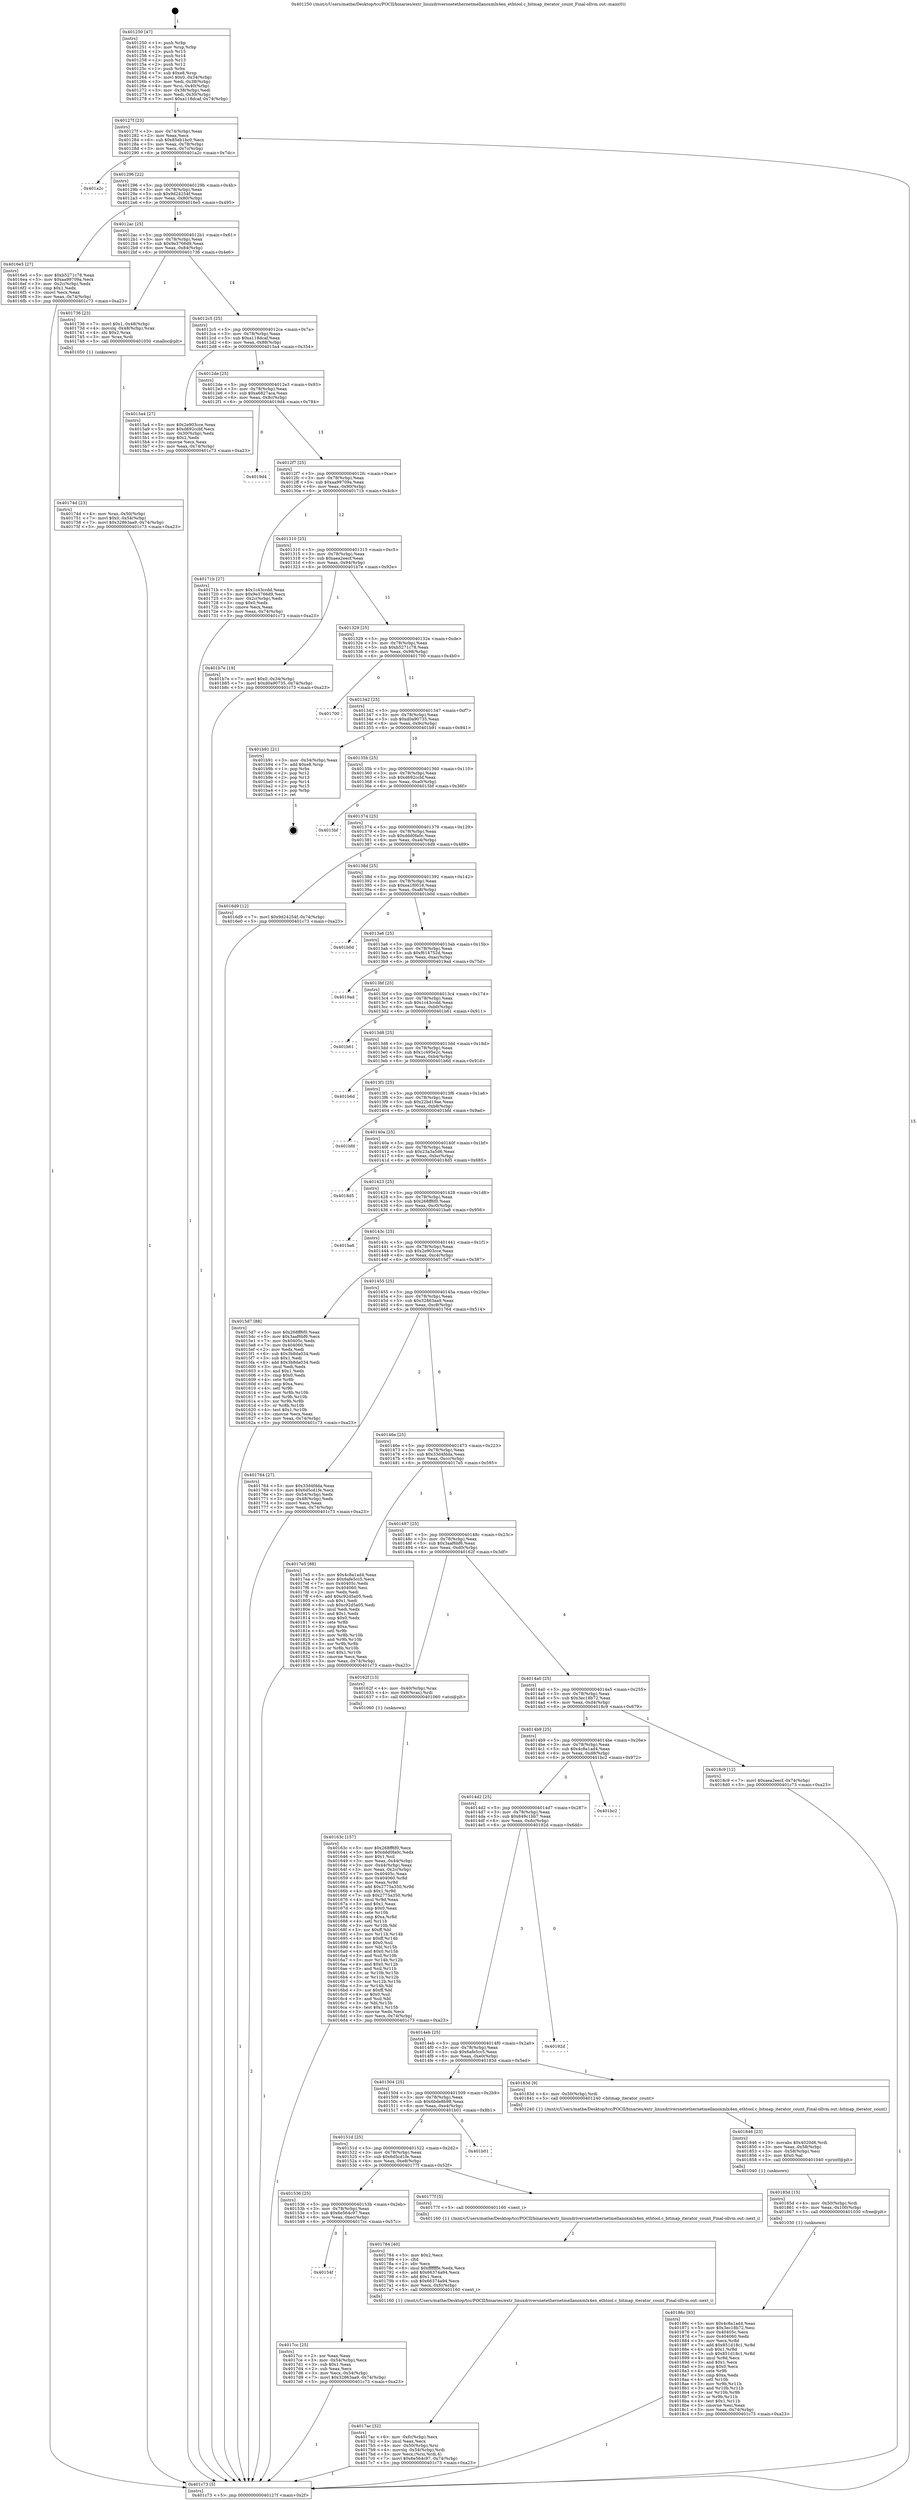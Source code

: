 digraph "0x401250" {
  label = "0x401250 (/mnt/c/Users/mathe/Desktop/tcc/POCII/binaries/extr_linuxdriversnetethernetmellanoxmlx4en_ethtool.c_bitmap_iterator_count_Final-ollvm.out::main(0))"
  labelloc = "t"
  node[shape=record]

  Entry [label="",width=0.3,height=0.3,shape=circle,fillcolor=black,style=filled]
  "0x40127f" [label="{
     0x40127f [23]\l
     | [instrs]\l
     &nbsp;&nbsp;0x40127f \<+3\>: mov -0x74(%rbp),%eax\l
     &nbsp;&nbsp;0x401282 \<+2\>: mov %eax,%ecx\l
     &nbsp;&nbsp;0x401284 \<+6\>: sub $0x85eb1bc0,%ecx\l
     &nbsp;&nbsp;0x40128a \<+3\>: mov %eax,-0x78(%rbp)\l
     &nbsp;&nbsp;0x40128d \<+3\>: mov %ecx,-0x7c(%rbp)\l
     &nbsp;&nbsp;0x401290 \<+6\>: je 0000000000401a2c \<main+0x7dc\>\l
  }"]
  "0x401a2c" [label="{
     0x401a2c\l
  }", style=dashed]
  "0x401296" [label="{
     0x401296 [22]\l
     | [instrs]\l
     &nbsp;&nbsp;0x401296 \<+5\>: jmp 000000000040129b \<main+0x4b\>\l
     &nbsp;&nbsp;0x40129b \<+3\>: mov -0x78(%rbp),%eax\l
     &nbsp;&nbsp;0x40129e \<+5\>: sub $0x9d24254f,%eax\l
     &nbsp;&nbsp;0x4012a3 \<+3\>: mov %eax,-0x80(%rbp)\l
     &nbsp;&nbsp;0x4012a6 \<+6\>: je 00000000004016e5 \<main+0x495\>\l
  }"]
  Exit [label="",width=0.3,height=0.3,shape=circle,fillcolor=black,style=filled,peripheries=2]
  "0x4016e5" [label="{
     0x4016e5 [27]\l
     | [instrs]\l
     &nbsp;&nbsp;0x4016e5 \<+5\>: mov $0xb5271c78,%eax\l
     &nbsp;&nbsp;0x4016ea \<+5\>: mov $0xaa99709a,%ecx\l
     &nbsp;&nbsp;0x4016ef \<+3\>: mov -0x2c(%rbp),%edx\l
     &nbsp;&nbsp;0x4016f2 \<+3\>: cmp $0x1,%edx\l
     &nbsp;&nbsp;0x4016f5 \<+3\>: cmovl %ecx,%eax\l
     &nbsp;&nbsp;0x4016f8 \<+3\>: mov %eax,-0x74(%rbp)\l
     &nbsp;&nbsp;0x4016fb \<+5\>: jmp 0000000000401c73 \<main+0xa23\>\l
  }"]
  "0x4012ac" [label="{
     0x4012ac [25]\l
     | [instrs]\l
     &nbsp;&nbsp;0x4012ac \<+5\>: jmp 00000000004012b1 \<main+0x61\>\l
     &nbsp;&nbsp;0x4012b1 \<+3\>: mov -0x78(%rbp),%eax\l
     &nbsp;&nbsp;0x4012b4 \<+5\>: sub $0x9e3766d9,%eax\l
     &nbsp;&nbsp;0x4012b9 \<+6\>: mov %eax,-0x84(%rbp)\l
     &nbsp;&nbsp;0x4012bf \<+6\>: je 0000000000401736 \<main+0x4e6\>\l
  }"]
  "0x40186c" [label="{
     0x40186c [93]\l
     | [instrs]\l
     &nbsp;&nbsp;0x40186c \<+5\>: mov $0x4c8a1ad4,%eax\l
     &nbsp;&nbsp;0x401871 \<+5\>: mov $0x3ec18b72,%esi\l
     &nbsp;&nbsp;0x401876 \<+7\>: mov 0x40405c,%ecx\l
     &nbsp;&nbsp;0x40187d \<+7\>: mov 0x404060,%edx\l
     &nbsp;&nbsp;0x401884 \<+3\>: mov %ecx,%r8d\l
     &nbsp;&nbsp;0x401887 \<+7\>: add $0x851d18c1,%r8d\l
     &nbsp;&nbsp;0x40188e \<+4\>: sub $0x1,%r8d\l
     &nbsp;&nbsp;0x401892 \<+7\>: sub $0x851d18c1,%r8d\l
     &nbsp;&nbsp;0x401899 \<+4\>: imul %r8d,%ecx\l
     &nbsp;&nbsp;0x40189d \<+3\>: and $0x1,%ecx\l
     &nbsp;&nbsp;0x4018a0 \<+3\>: cmp $0x0,%ecx\l
     &nbsp;&nbsp;0x4018a3 \<+4\>: sete %r9b\l
     &nbsp;&nbsp;0x4018a7 \<+3\>: cmp $0xa,%edx\l
     &nbsp;&nbsp;0x4018aa \<+4\>: setl %r10b\l
     &nbsp;&nbsp;0x4018ae \<+3\>: mov %r9b,%r11b\l
     &nbsp;&nbsp;0x4018b1 \<+3\>: and %r10b,%r11b\l
     &nbsp;&nbsp;0x4018b4 \<+3\>: xor %r10b,%r9b\l
     &nbsp;&nbsp;0x4018b7 \<+3\>: or %r9b,%r11b\l
     &nbsp;&nbsp;0x4018ba \<+4\>: test $0x1,%r11b\l
     &nbsp;&nbsp;0x4018be \<+3\>: cmovne %esi,%eax\l
     &nbsp;&nbsp;0x4018c1 \<+3\>: mov %eax,-0x74(%rbp)\l
     &nbsp;&nbsp;0x4018c4 \<+5\>: jmp 0000000000401c73 \<main+0xa23\>\l
  }"]
  "0x401736" [label="{
     0x401736 [23]\l
     | [instrs]\l
     &nbsp;&nbsp;0x401736 \<+7\>: movl $0x1,-0x48(%rbp)\l
     &nbsp;&nbsp;0x40173d \<+4\>: movslq -0x48(%rbp),%rax\l
     &nbsp;&nbsp;0x401741 \<+4\>: shl $0x2,%rax\l
     &nbsp;&nbsp;0x401745 \<+3\>: mov %rax,%rdi\l
     &nbsp;&nbsp;0x401748 \<+5\>: call 0000000000401050 \<malloc@plt\>\l
     | [calls]\l
     &nbsp;&nbsp;0x401050 \{1\} (unknown)\l
  }"]
  "0x4012c5" [label="{
     0x4012c5 [25]\l
     | [instrs]\l
     &nbsp;&nbsp;0x4012c5 \<+5\>: jmp 00000000004012ca \<main+0x7a\>\l
     &nbsp;&nbsp;0x4012ca \<+3\>: mov -0x78(%rbp),%eax\l
     &nbsp;&nbsp;0x4012cd \<+5\>: sub $0xa118dcaf,%eax\l
     &nbsp;&nbsp;0x4012d2 \<+6\>: mov %eax,-0x88(%rbp)\l
     &nbsp;&nbsp;0x4012d8 \<+6\>: je 00000000004015a4 \<main+0x354\>\l
  }"]
  "0x40185d" [label="{
     0x40185d [15]\l
     | [instrs]\l
     &nbsp;&nbsp;0x40185d \<+4\>: mov -0x50(%rbp),%rdi\l
     &nbsp;&nbsp;0x401861 \<+6\>: mov %eax,-0x100(%rbp)\l
     &nbsp;&nbsp;0x401867 \<+5\>: call 0000000000401030 \<free@plt\>\l
     | [calls]\l
     &nbsp;&nbsp;0x401030 \{1\} (unknown)\l
  }"]
  "0x4015a4" [label="{
     0x4015a4 [27]\l
     | [instrs]\l
     &nbsp;&nbsp;0x4015a4 \<+5\>: mov $0x2e903cce,%eax\l
     &nbsp;&nbsp;0x4015a9 \<+5\>: mov $0xd692ccbf,%ecx\l
     &nbsp;&nbsp;0x4015ae \<+3\>: mov -0x30(%rbp),%edx\l
     &nbsp;&nbsp;0x4015b1 \<+3\>: cmp $0x2,%edx\l
     &nbsp;&nbsp;0x4015b4 \<+3\>: cmovne %ecx,%eax\l
     &nbsp;&nbsp;0x4015b7 \<+3\>: mov %eax,-0x74(%rbp)\l
     &nbsp;&nbsp;0x4015ba \<+5\>: jmp 0000000000401c73 \<main+0xa23\>\l
  }"]
  "0x4012de" [label="{
     0x4012de [25]\l
     | [instrs]\l
     &nbsp;&nbsp;0x4012de \<+5\>: jmp 00000000004012e3 \<main+0x93\>\l
     &nbsp;&nbsp;0x4012e3 \<+3\>: mov -0x78(%rbp),%eax\l
     &nbsp;&nbsp;0x4012e6 \<+5\>: sub $0xa6827aca,%eax\l
     &nbsp;&nbsp;0x4012eb \<+6\>: mov %eax,-0x8c(%rbp)\l
     &nbsp;&nbsp;0x4012f1 \<+6\>: je 00000000004019d4 \<main+0x784\>\l
  }"]
  "0x401c73" [label="{
     0x401c73 [5]\l
     | [instrs]\l
     &nbsp;&nbsp;0x401c73 \<+5\>: jmp 000000000040127f \<main+0x2f\>\l
  }"]
  "0x401250" [label="{
     0x401250 [47]\l
     | [instrs]\l
     &nbsp;&nbsp;0x401250 \<+1\>: push %rbp\l
     &nbsp;&nbsp;0x401251 \<+3\>: mov %rsp,%rbp\l
     &nbsp;&nbsp;0x401254 \<+2\>: push %r15\l
     &nbsp;&nbsp;0x401256 \<+2\>: push %r14\l
     &nbsp;&nbsp;0x401258 \<+2\>: push %r13\l
     &nbsp;&nbsp;0x40125a \<+2\>: push %r12\l
     &nbsp;&nbsp;0x40125c \<+1\>: push %rbx\l
     &nbsp;&nbsp;0x40125d \<+7\>: sub $0xe8,%rsp\l
     &nbsp;&nbsp;0x401264 \<+7\>: movl $0x0,-0x34(%rbp)\l
     &nbsp;&nbsp;0x40126b \<+3\>: mov %edi,-0x38(%rbp)\l
     &nbsp;&nbsp;0x40126e \<+4\>: mov %rsi,-0x40(%rbp)\l
     &nbsp;&nbsp;0x401272 \<+3\>: mov -0x38(%rbp),%edi\l
     &nbsp;&nbsp;0x401275 \<+3\>: mov %edi,-0x30(%rbp)\l
     &nbsp;&nbsp;0x401278 \<+7\>: movl $0xa118dcaf,-0x74(%rbp)\l
  }"]
  "0x401846" [label="{
     0x401846 [23]\l
     | [instrs]\l
     &nbsp;&nbsp;0x401846 \<+10\>: movabs $0x4020d6,%rdi\l
     &nbsp;&nbsp;0x401850 \<+3\>: mov %eax,-0x58(%rbp)\l
     &nbsp;&nbsp;0x401853 \<+3\>: mov -0x58(%rbp),%esi\l
     &nbsp;&nbsp;0x401856 \<+2\>: mov $0x0,%al\l
     &nbsp;&nbsp;0x401858 \<+5\>: call 0000000000401040 \<printf@plt\>\l
     | [calls]\l
     &nbsp;&nbsp;0x401040 \{1\} (unknown)\l
  }"]
  "0x4019d4" [label="{
     0x4019d4\l
  }", style=dashed]
  "0x4012f7" [label="{
     0x4012f7 [25]\l
     | [instrs]\l
     &nbsp;&nbsp;0x4012f7 \<+5\>: jmp 00000000004012fc \<main+0xac\>\l
     &nbsp;&nbsp;0x4012fc \<+3\>: mov -0x78(%rbp),%eax\l
     &nbsp;&nbsp;0x4012ff \<+5\>: sub $0xaa99709a,%eax\l
     &nbsp;&nbsp;0x401304 \<+6\>: mov %eax,-0x90(%rbp)\l
     &nbsp;&nbsp;0x40130a \<+6\>: je 000000000040171b \<main+0x4cb\>\l
  }"]
  "0x40154f" [label="{
     0x40154f\l
  }", style=dashed]
  "0x40171b" [label="{
     0x40171b [27]\l
     | [instrs]\l
     &nbsp;&nbsp;0x40171b \<+5\>: mov $0x1c43ccdd,%eax\l
     &nbsp;&nbsp;0x401720 \<+5\>: mov $0x9e3766d9,%ecx\l
     &nbsp;&nbsp;0x401725 \<+3\>: mov -0x2c(%rbp),%edx\l
     &nbsp;&nbsp;0x401728 \<+3\>: cmp $0x0,%edx\l
     &nbsp;&nbsp;0x40172b \<+3\>: cmove %ecx,%eax\l
     &nbsp;&nbsp;0x40172e \<+3\>: mov %eax,-0x74(%rbp)\l
     &nbsp;&nbsp;0x401731 \<+5\>: jmp 0000000000401c73 \<main+0xa23\>\l
  }"]
  "0x401310" [label="{
     0x401310 [25]\l
     | [instrs]\l
     &nbsp;&nbsp;0x401310 \<+5\>: jmp 0000000000401315 \<main+0xc5\>\l
     &nbsp;&nbsp;0x401315 \<+3\>: mov -0x78(%rbp),%eax\l
     &nbsp;&nbsp;0x401318 \<+5\>: sub $0xaea2eecf,%eax\l
     &nbsp;&nbsp;0x40131d \<+6\>: mov %eax,-0x94(%rbp)\l
     &nbsp;&nbsp;0x401323 \<+6\>: je 0000000000401b7e \<main+0x92e\>\l
  }"]
  "0x4017cc" [label="{
     0x4017cc [25]\l
     | [instrs]\l
     &nbsp;&nbsp;0x4017cc \<+2\>: xor %eax,%eax\l
     &nbsp;&nbsp;0x4017ce \<+3\>: mov -0x54(%rbp),%ecx\l
     &nbsp;&nbsp;0x4017d1 \<+3\>: sub $0x1,%eax\l
     &nbsp;&nbsp;0x4017d4 \<+2\>: sub %eax,%ecx\l
     &nbsp;&nbsp;0x4017d6 \<+3\>: mov %ecx,-0x54(%rbp)\l
     &nbsp;&nbsp;0x4017d9 \<+7\>: movl $0x32863aa9,-0x74(%rbp)\l
     &nbsp;&nbsp;0x4017e0 \<+5\>: jmp 0000000000401c73 \<main+0xa23\>\l
  }"]
  "0x401b7e" [label="{
     0x401b7e [19]\l
     | [instrs]\l
     &nbsp;&nbsp;0x401b7e \<+7\>: movl $0x0,-0x34(%rbp)\l
     &nbsp;&nbsp;0x401b85 \<+7\>: movl $0xd0a90735,-0x74(%rbp)\l
     &nbsp;&nbsp;0x401b8c \<+5\>: jmp 0000000000401c73 \<main+0xa23\>\l
  }"]
  "0x401329" [label="{
     0x401329 [25]\l
     | [instrs]\l
     &nbsp;&nbsp;0x401329 \<+5\>: jmp 000000000040132e \<main+0xde\>\l
     &nbsp;&nbsp;0x40132e \<+3\>: mov -0x78(%rbp),%eax\l
     &nbsp;&nbsp;0x401331 \<+5\>: sub $0xb5271c78,%eax\l
     &nbsp;&nbsp;0x401336 \<+6\>: mov %eax,-0x98(%rbp)\l
     &nbsp;&nbsp;0x40133c \<+6\>: je 0000000000401700 \<main+0x4b0\>\l
  }"]
  "0x4017ac" [label="{
     0x4017ac [32]\l
     | [instrs]\l
     &nbsp;&nbsp;0x4017ac \<+6\>: mov -0xfc(%rbp),%ecx\l
     &nbsp;&nbsp;0x4017b2 \<+3\>: imul %eax,%ecx\l
     &nbsp;&nbsp;0x4017b5 \<+4\>: mov -0x50(%rbp),%rsi\l
     &nbsp;&nbsp;0x4017b9 \<+4\>: movslq -0x54(%rbp),%rdi\l
     &nbsp;&nbsp;0x4017bd \<+3\>: mov %ecx,(%rsi,%rdi,4)\l
     &nbsp;&nbsp;0x4017c0 \<+7\>: movl $0x6e564c97,-0x74(%rbp)\l
     &nbsp;&nbsp;0x4017c7 \<+5\>: jmp 0000000000401c73 \<main+0xa23\>\l
  }"]
  "0x401700" [label="{
     0x401700\l
  }", style=dashed]
  "0x401342" [label="{
     0x401342 [25]\l
     | [instrs]\l
     &nbsp;&nbsp;0x401342 \<+5\>: jmp 0000000000401347 \<main+0xf7\>\l
     &nbsp;&nbsp;0x401347 \<+3\>: mov -0x78(%rbp),%eax\l
     &nbsp;&nbsp;0x40134a \<+5\>: sub $0xd0a90735,%eax\l
     &nbsp;&nbsp;0x40134f \<+6\>: mov %eax,-0x9c(%rbp)\l
     &nbsp;&nbsp;0x401355 \<+6\>: je 0000000000401b91 \<main+0x941\>\l
  }"]
  "0x401784" [label="{
     0x401784 [40]\l
     | [instrs]\l
     &nbsp;&nbsp;0x401784 \<+5\>: mov $0x2,%ecx\l
     &nbsp;&nbsp;0x401789 \<+1\>: cltd\l
     &nbsp;&nbsp;0x40178a \<+2\>: idiv %ecx\l
     &nbsp;&nbsp;0x40178c \<+6\>: imul $0xfffffffe,%edx,%ecx\l
     &nbsp;&nbsp;0x401792 \<+6\>: add $0x66374a94,%ecx\l
     &nbsp;&nbsp;0x401798 \<+3\>: add $0x1,%ecx\l
     &nbsp;&nbsp;0x40179b \<+6\>: sub $0x66374a94,%ecx\l
     &nbsp;&nbsp;0x4017a1 \<+6\>: mov %ecx,-0xfc(%rbp)\l
     &nbsp;&nbsp;0x4017a7 \<+5\>: call 0000000000401160 \<next_i\>\l
     | [calls]\l
     &nbsp;&nbsp;0x401160 \{1\} (/mnt/c/Users/mathe/Desktop/tcc/POCII/binaries/extr_linuxdriversnetethernetmellanoxmlx4en_ethtool.c_bitmap_iterator_count_Final-ollvm.out::next_i)\l
  }"]
  "0x401b91" [label="{
     0x401b91 [21]\l
     | [instrs]\l
     &nbsp;&nbsp;0x401b91 \<+3\>: mov -0x34(%rbp),%eax\l
     &nbsp;&nbsp;0x401b94 \<+7\>: add $0xe8,%rsp\l
     &nbsp;&nbsp;0x401b9b \<+1\>: pop %rbx\l
     &nbsp;&nbsp;0x401b9c \<+2\>: pop %r12\l
     &nbsp;&nbsp;0x401b9e \<+2\>: pop %r13\l
     &nbsp;&nbsp;0x401ba0 \<+2\>: pop %r14\l
     &nbsp;&nbsp;0x401ba2 \<+2\>: pop %r15\l
     &nbsp;&nbsp;0x401ba4 \<+1\>: pop %rbp\l
     &nbsp;&nbsp;0x401ba5 \<+1\>: ret\l
  }"]
  "0x40135b" [label="{
     0x40135b [25]\l
     | [instrs]\l
     &nbsp;&nbsp;0x40135b \<+5\>: jmp 0000000000401360 \<main+0x110\>\l
     &nbsp;&nbsp;0x401360 \<+3\>: mov -0x78(%rbp),%eax\l
     &nbsp;&nbsp;0x401363 \<+5\>: sub $0xd692ccbf,%eax\l
     &nbsp;&nbsp;0x401368 \<+6\>: mov %eax,-0xa0(%rbp)\l
     &nbsp;&nbsp;0x40136e \<+6\>: je 00000000004015bf \<main+0x36f\>\l
  }"]
  "0x401536" [label="{
     0x401536 [25]\l
     | [instrs]\l
     &nbsp;&nbsp;0x401536 \<+5\>: jmp 000000000040153b \<main+0x2eb\>\l
     &nbsp;&nbsp;0x40153b \<+3\>: mov -0x78(%rbp),%eax\l
     &nbsp;&nbsp;0x40153e \<+5\>: sub $0x6e564c97,%eax\l
     &nbsp;&nbsp;0x401543 \<+6\>: mov %eax,-0xec(%rbp)\l
     &nbsp;&nbsp;0x401549 \<+6\>: je 00000000004017cc \<main+0x57c\>\l
  }"]
  "0x4015bf" [label="{
     0x4015bf\l
  }", style=dashed]
  "0x401374" [label="{
     0x401374 [25]\l
     | [instrs]\l
     &nbsp;&nbsp;0x401374 \<+5\>: jmp 0000000000401379 \<main+0x129\>\l
     &nbsp;&nbsp;0x401379 \<+3\>: mov -0x78(%rbp),%eax\l
     &nbsp;&nbsp;0x40137c \<+5\>: sub $0xddd0fa0c,%eax\l
     &nbsp;&nbsp;0x401381 \<+6\>: mov %eax,-0xa4(%rbp)\l
     &nbsp;&nbsp;0x401387 \<+6\>: je 00000000004016d9 \<main+0x489\>\l
  }"]
  "0x40177f" [label="{
     0x40177f [5]\l
     | [instrs]\l
     &nbsp;&nbsp;0x40177f \<+5\>: call 0000000000401160 \<next_i\>\l
     | [calls]\l
     &nbsp;&nbsp;0x401160 \{1\} (/mnt/c/Users/mathe/Desktop/tcc/POCII/binaries/extr_linuxdriversnetethernetmellanoxmlx4en_ethtool.c_bitmap_iterator_count_Final-ollvm.out::next_i)\l
  }"]
  "0x4016d9" [label="{
     0x4016d9 [12]\l
     | [instrs]\l
     &nbsp;&nbsp;0x4016d9 \<+7\>: movl $0x9d24254f,-0x74(%rbp)\l
     &nbsp;&nbsp;0x4016e0 \<+5\>: jmp 0000000000401c73 \<main+0xa23\>\l
  }"]
  "0x40138d" [label="{
     0x40138d [25]\l
     | [instrs]\l
     &nbsp;&nbsp;0x40138d \<+5\>: jmp 0000000000401392 \<main+0x142\>\l
     &nbsp;&nbsp;0x401392 \<+3\>: mov -0x78(%rbp),%eax\l
     &nbsp;&nbsp;0x401395 \<+5\>: sub $0xea1f0016,%eax\l
     &nbsp;&nbsp;0x40139a \<+6\>: mov %eax,-0xa8(%rbp)\l
     &nbsp;&nbsp;0x4013a0 \<+6\>: je 0000000000401b0d \<main+0x8bd\>\l
  }"]
  "0x40151d" [label="{
     0x40151d [25]\l
     | [instrs]\l
     &nbsp;&nbsp;0x40151d \<+5\>: jmp 0000000000401522 \<main+0x2d2\>\l
     &nbsp;&nbsp;0x401522 \<+3\>: mov -0x78(%rbp),%eax\l
     &nbsp;&nbsp;0x401525 \<+5\>: sub $0x6d5cd1fe,%eax\l
     &nbsp;&nbsp;0x40152a \<+6\>: mov %eax,-0xe8(%rbp)\l
     &nbsp;&nbsp;0x401530 \<+6\>: je 000000000040177f \<main+0x52f\>\l
  }"]
  "0x401b0d" [label="{
     0x401b0d\l
  }", style=dashed]
  "0x4013a6" [label="{
     0x4013a6 [25]\l
     | [instrs]\l
     &nbsp;&nbsp;0x4013a6 \<+5\>: jmp 00000000004013ab \<main+0x15b\>\l
     &nbsp;&nbsp;0x4013ab \<+3\>: mov -0x78(%rbp),%eax\l
     &nbsp;&nbsp;0x4013ae \<+5\>: sub $0xf614752d,%eax\l
     &nbsp;&nbsp;0x4013b3 \<+6\>: mov %eax,-0xac(%rbp)\l
     &nbsp;&nbsp;0x4013b9 \<+6\>: je 00000000004019ad \<main+0x75d\>\l
  }"]
  "0x401b01" [label="{
     0x401b01\l
  }", style=dashed]
  "0x4019ad" [label="{
     0x4019ad\l
  }", style=dashed]
  "0x4013bf" [label="{
     0x4013bf [25]\l
     | [instrs]\l
     &nbsp;&nbsp;0x4013bf \<+5\>: jmp 00000000004013c4 \<main+0x174\>\l
     &nbsp;&nbsp;0x4013c4 \<+3\>: mov -0x78(%rbp),%eax\l
     &nbsp;&nbsp;0x4013c7 \<+5\>: sub $0x1c43ccdd,%eax\l
     &nbsp;&nbsp;0x4013cc \<+6\>: mov %eax,-0xb0(%rbp)\l
     &nbsp;&nbsp;0x4013d2 \<+6\>: je 0000000000401b61 \<main+0x911\>\l
  }"]
  "0x401504" [label="{
     0x401504 [25]\l
     | [instrs]\l
     &nbsp;&nbsp;0x401504 \<+5\>: jmp 0000000000401509 \<main+0x2b9\>\l
     &nbsp;&nbsp;0x401509 \<+3\>: mov -0x78(%rbp),%eax\l
     &nbsp;&nbsp;0x40150c \<+5\>: sub $0x6bde8b98,%eax\l
     &nbsp;&nbsp;0x401511 \<+6\>: mov %eax,-0xe4(%rbp)\l
     &nbsp;&nbsp;0x401517 \<+6\>: je 0000000000401b01 \<main+0x8b1\>\l
  }"]
  "0x401b61" [label="{
     0x401b61\l
  }", style=dashed]
  "0x4013d8" [label="{
     0x4013d8 [25]\l
     | [instrs]\l
     &nbsp;&nbsp;0x4013d8 \<+5\>: jmp 00000000004013dd \<main+0x18d\>\l
     &nbsp;&nbsp;0x4013dd \<+3\>: mov -0x78(%rbp),%eax\l
     &nbsp;&nbsp;0x4013e0 \<+5\>: sub $0x1c495e2c,%eax\l
     &nbsp;&nbsp;0x4013e5 \<+6\>: mov %eax,-0xb4(%rbp)\l
     &nbsp;&nbsp;0x4013eb \<+6\>: je 0000000000401b6d \<main+0x91d\>\l
  }"]
  "0x40183d" [label="{
     0x40183d [9]\l
     | [instrs]\l
     &nbsp;&nbsp;0x40183d \<+4\>: mov -0x50(%rbp),%rdi\l
     &nbsp;&nbsp;0x401841 \<+5\>: call 0000000000401240 \<bitmap_iterator_count\>\l
     | [calls]\l
     &nbsp;&nbsp;0x401240 \{1\} (/mnt/c/Users/mathe/Desktop/tcc/POCII/binaries/extr_linuxdriversnetethernetmellanoxmlx4en_ethtool.c_bitmap_iterator_count_Final-ollvm.out::bitmap_iterator_count)\l
  }"]
  "0x401b6d" [label="{
     0x401b6d\l
  }", style=dashed]
  "0x4013f1" [label="{
     0x4013f1 [25]\l
     | [instrs]\l
     &nbsp;&nbsp;0x4013f1 \<+5\>: jmp 00000000004013f6 \<main+0x1a6\>\l
     &nbsp;&nbsp;0x4013f6 \<+3\>: mov -0x78(%rbp),%eax\l
     &nbsp;&nbsp;0x4013f9 \<+5\>: sub $0x22bd19ae,%eax\l
     &nbsp;&nbsp;0x4013fe \<+6\>: mov %eax,-0xb8(%rbp)\l
     &nbsp;&nbsp;0x401404 \<+6\>: je 0000000000401bfd \<main+0x9ad\>\l
  }"]
  "0x4014eb" [label="{
     0x4014eb [25]\l
     | [instrs]\l
     &nbsp;&nbsp;0x4014eb \<+5\>: jmp 00000000004014f0 \<main+0x2a0\>\l
     &nbsp;&nbsp;0x4014f0 \<+3\>: mov -0x78(%rbp),%eax\l
     &nbsp;&nbsp;0x4014f3 \<+5\>: sub $0x6afe5cc5,%eax\l
     &nbsp;&nbsp;0x4014f8 \<+6\>: mov %eax,-0xe0(%rbp)\l
     &nbsp;&nbsp;0x4014fe \<+6\>: je 000000000040183d \<main+0x5ed\>\l
  }"]
  "0x401bfd" [label="{
     0x401bfd\l
  }", style=dashed]
  "0x40140a" [label="{
     0x40140a [25]\l
     | [instrs]\l
     &nbsp;&nbsp;0x40140a \<+5\>: jmp 000000000040140f \<main+0x1bf\>\l
     &nbsp;&nbsp;0x40140f \<+3\>: mov -0x78(%rbp),%eax\l
     &nbsp;&nbsp;0x401412 \<+5\>: sub $0x23a3a5d6,%eax\l
     &nbsp;&nbsp;0x401417 \<+6\>: mov %eax,-0xbc(%rbp)\l
     &nbsp;&nbsp;0x40141d \<+6\>: je 00000000004018d5 \<main+0x685\>\l
  }"]
  "0x40192d" [label="{
     0x40192d\l
  }", style=dashed]
  "0x4018d5" [label="{
     0x4018d5\l
  }", style=dashed]
  "0x401423" [label="{
     0x401423 [25]\l
     | [instrs]\l
     &nbsp;&nbsp;0x401423 \<+5\>: jmp 0000000000401428 \<main+0x1d8\>\l
     &nbsp;&nbsp;0x401428 \<+3\>: mov -0x78(%rbp),%eax\l
     &nbsp;&nbsp;0x40142b \<+5\>: sub $0x268ff6f0,%eax\l
     &nbsp;&nbsp;0x401430 \<+6\>: mov %eax,-0xc0(%rbp)\l
     &nbsp;&nbsp;0x401436 \<+6\>: je 0000000000401ba6 \<main+0x956\>\l
  }"]
  "0x4014d2" [label="{
     0x4014d2 [25]\l
     | [instrs]\l
     &nbsp;&nbsp;0x4014d2 \<+5\>: jmp 00000000004014d7 \<main+0x287\>\l
     &nbsp;&nbsp;0x4014d7 \<+3\>: mov -0x78(%rbp),%eax\l
     &nbsp;&nbsp;0x4014da \<+5\>: sub $0x649c1bb7,%eax\l
     &nbsp;&nbsp;0x4014df \<+6\>: mov %eax,-0xdc(%rbp)\l
     &nbsp;&nbsp;0x4014e5 \<+6\>: je 000000000040192d \<main+0x6dd\>\l
  }"]
  "0x401ba6" [label="{
     0x401ba6\l
  }", style=dashed]
  "0x40143c" [label="{
     0x40143c [25]\l
     | [instrs]\l
     &nbsp;&nbsp;0x40143c \<+5\>: jmp 0000000000401441 \<main+0x1f1\>\l
     &nbsp;&nbsp;0x401441 \<+3\>: mov -0x78(%rbp),%eax\l
     &nbsp;&nbsp;0x401444 \<+5\>: sub $0x2e903cce,%eax\l
     &nbsp;&nbsp;0x401449 \<+6\>: mov %eax,-0xc4(%rbp)\l
     &nbsp;&nbsp;0x40144f \<+6\>: je 00000000004015d7 \<main+0x387\>\l
  }"]
  "0x401bc2" [label="{
     0x401bc2\l
  }", style=dashed]
  "0x4015d7" [label="{
     0x4015d7 [88]\l
     | [instrs]\l
     &nbsp;&nbsp;0x4015d7 \<+5\>: mov $0x268ff6f0,%eax\l
     &nbsp;&nbsp;0x4015dc \<+5\>: mov $0x3aaf6bf6,%ecx\l
     &nbsp;&nbsp;0x4015e1 \<+7\>: mov 0x40405c,%edx\l
     &nbsp;&nbsp;0x4015e8 \<+7\>: mov 0x404060,%esi\l
     &nbsp;&nbsp;0x4015ef \<+2\>: mov %edx,%edi\l
     &nbsp;&nbsp;0x4015f1 \<+6\>: sub $0x3b8da034,%edi\l
     &nbsp;&nbsp;0x4015f7 \<+3\>: sub $0x1,%edi\l
     &nbsp;&nbsp;0x4015fa \<+6\>: add $0x3b8da034,%edi\l
     &nbsp;&nbsp;0x401600 \<+3\>: imul %edi,%edx\l
     &nbsp;&nbsp;0x401603 \<+3\>: and $0x1,%edx\l
     &nbsp;&nbsp;0x401606 \<+3\>: cmp $0x0,%edx\l
     &nbsp;&nbsp;0x401609 \<+4\>: sete %r8b\l
     &nbsp;&nbsp;0x40160d \<+3\>: cmp $0xa,%esi\l
     &nbsp;&nbsp;0x401610 \<+4\>: setl %r9b\l
     &nbsp;&nbsp;0x401614 \<+3\>: mov %r8b,%r10b\l
     &nbsp;&nbsp;0x401617 \<+3\>: and %r9b,%r10b\l
     &nbsp;&nbsp;0x40161a \<+3\>: xor %r9b,%r8b\l
     &nbsp;&nbsp;0x40161d \<+3\>: or %r8b,%r10b\l
     &nbsp;&nbsp;0x401620 \<+4\>: test $0x1,%r10b\l
     &nbsp;&nbsp;0x401624 \<+3\>: cmovne %ecx,%eax\l
     &nbsp;&nbsp;0x401627 \<+3\>: mov %eax,-0x74(%rbp)\l
     &nbsp;&nbsp;0x40162a \<+5\>: jmp 0000000000401c73 \<main+0xa23\>\l
  }"]
  "0x401455" [label="{
     0x401455 [25]\l
     | [instrs]\l
     &nbsp;&nbsp;0x401455 \<+5\>: jmp 000000000040145a \<main+0x20a\>\l
     &nbsp;&nbsp;0x40145a \<+3\>: mov -0x78(%rbp),%eax\l
     &nbsp;&nbsp;0x40145d \<+5\>: sub $0x32863aa9,%eax\l
     &nbsp;&nbsp;0x401462 \<+6\>: mov %eax,-0xc8(%rbp)\l
     &nbsp;&nbsp;0x401468 \<+6\>: je 0000000000401764 \<main+0x514\>\l
  }"]
  "0x4014b9" [label="{
     0x4014b9 [25]\l
     | [instrs]\l
     &nbsp;&nbsp;0x4014b9 \<+5\>: jmp 00000000004014be \<main+0x26e\>\l
     &nbsp;&nbsp;0x4014be \<+3\>: mov -0x78(%rbp),%eax\l
     &nbsp;&nbsp;0x4014c1 \<+5\>: sub $0x4c8a1ad4,%eax\l
     &nbsp;&nbsp;0x4014c6 \<+6\>: mov %eax,-0xd8(%rbp)\l
     &nbsp;&nbsp;0x4014cc \<+6\>: je 0000000000401bc2 \<main+0x972\>\l
  }"]
  "0x401764" [label="{
     0x401764 [27]\l
     | [instrs]\l
     &nbsp;&nbsp;0x401764 \<+5\>: mov $0x33d4fdda,%eax\l
     &nbsp;&nbsp;0x401769 \<+5\>: mov $0x6d5cd1fe,%ecx\l
     &nbsp;&nbsp;0x40176e \<+3\>: mov -0x54(%rbp),%edx\l
     &nbsp;&nbsp;0x401771 \<+3\>: cmp -0x48(%rbp),%edx\l
     &nbsp;&nbsp;0x401774 \<+3\>: cmovl %ecx,%eax\l
     &nbsp;&nbsp;0x401777 \<+3\>: mov %eax,-0x74(%rbp)\l
     &nbsp;&nbsp;0x40177a \<+5\>: jmp 0000000000401c73 \<main+0xa23\>\l
  }"]
  "0x40146e" [label="{
     0x40146e [25]\l
     | [instrs]\l
     &nbsp;&nbsp;0x40146e \<+5\>: jmp 0000000000401473 \<main+0x223\>\l
     &nbsp;&nbsp;0x401473 \<+3\>: mov -0x78(%rbp),%eax\l
     &nbsp;&nbsp;0x401476 \<+5\>: sub $0x33d4fdda,%eax\l
     &nbsp;&nbsp;0x40147b \<+6\>: mov %eax,-0xcc(%rbp)\l
     &nbsp;&nbsp;0x401481 \<+6\>: je 00000000004017e5 \<main+0x595\>\l
  }"]
  "0x4018c9" [label="{
     0x4018c9 [12]\l
     | [instrs]\l
     &nbsp;&nbsp;0x4018c9 \<+7\>: movl $0xaea2eecf,-0x74(%rbp)\l
     &nbsp;&nbsp;0x4018d0 \<+5\>: jmp 0000000000401c73 \<main+0xa23\>\l
  }"]
  "0x4017e5" [label="{
     0x4017e5 [88]\l
     | [instrs]\l
     &nbsp;&nbsp;0x4017e5 \<+5\>: mov $0x4c8a1ad4,%eax\l
     &nbsp;&nbsp;0x4017ea \<+5\>: mov $0x6afe5cc5,%ecx\l
     &nbsp;&nbsp;0x4017ef \<+7\>: mov 0x40405c,%edx\l
     &nbsp;&nbsp;0x4017f6 \<+7\>: mov 0x404060,%esi\l
     &nbsp;&nbsp;0x4017fd \<+2\>: mov %edx,%edi\l
     &nbsp;&nbsp;0x4017ff \<+6\>: add $0xc92d5a05,%edi\l
     &nbsp;&nbsp;0x401805 \<+3\>: sub $0x1,%edi\l
     &nbsp;&nbsp;0x401808 \<+6\>: sub $0xc92d5a05,%edi\l
     &nbsp;&nbsp;0x40180e \<+3\>: imul %edi,%edx\l
     &nbsp;&nbsp;0x401811 \<+3\>: and $0x1,%edx\l
     &nbsp;&nbsp;0x401814 \<+3\>: cmp $0x0,%edx\l
     &nbsp;&nbsp;0x401817 \<+4\>: sete %r8b\l
     &nbsp;&nbsp;0x40181b \<+3\>: cmp $0xa,%esi\l
     &nbsp;&nbsp;0x40181e \<+4\>: setl %r9b\l
     &nbsp;&nbsp;0x401822 \<+3\>: mov %r8b,%r10b\l
     &nbsp;&nbsp;0x401825 \<+3\>: and %r9b,%r10b\l
     &nbsp;&nbsp;0x401828 \<+3\>: xor %r9b,%r8b\l
     &nbsp;&nbsp;0x40182b \<+3\>: or %r8b,%r10b\l
     &nbsp;&nbsp;0x40182e \<+4\>: test $0x1,%r10b\l
     &nbsp;&nbsp;0x401832 \<+3\>: cmovne %ecx,%eax\l
     &nbsp;&nbsp;0x401835 \<+3\>: mov %eax,-0x74(%rbp)\l
     &nbsp;&nbsp;0x401838 \<+5\>: jmp 0000000000401c73 \<main+0xa23\>\l
  }"]
  "0x401487" [label="{
     0x401487 [25]\l
     | [instrs]\l
     &nbsp;&nbsp;0x401487 \<+5\>: jmp 000000000040148c \<main+0x23c\>\l
     &nbsp;&nbsp;0x40148c \<+3\>: mov -0x78(%rbp),%eax\l
     &nbsp;&nbsp;0x40148f \<+5\>: sub $0x3aaf6bf6,%eax\l
     &nbsp;&nbsp;0x401494 \<+6\>: mov %eax,-0xd0(%rbp)\l
     &nbsp;&nbsp;0x40149a \<+6\>: je 000000000040162f \<main+0x3df\>\l
  }"]
  "0x40174d" [label="{
     0x40174d [23]\l
     | [instrs]\l
     &nbsp;&nbsp;0x40174d \<+4\>: mov %rax,-0x50(%rbp)\l
     &nbsp;&nbsp;0x401751 \<+7\>: movl $0x0,-0x54(%rbp)\l
     &nbsp;&nbsp;0x401758 \<+7\>: movl $0x32863aa9,-0x74(%rbp)\l
     &nbsp;&nbsp;0x40175f \<+5\>: jmp 0000000000401c73 \<main+0xa23\>\l
  }"]
  "0x40162f" [label="{
     0x40162f [13]\l
     | [instrs]\l
     &nbsp;&nbsp;0x40162f \<+4\>: mov -0x40(%rbp),%rax\l
     &nbsp;&nbsp;0x401633 \<+4\>: mov 0x8(%rax),%rdi\l
     &nbsp;&nbsp;0x401637 \<+5\>: call 0000000000401060 \<atoi@plt\>\l
     | [calls]\l
     &nbsp;&nbsp;0x401060 \{1\} (unknown)\l
  }"]
  "0x4014a0" [label="{
     0x4014a0 [25]\l
     | [instrs]\l
     &nbsp;&nbsp;0x4014a0 \<+5\>: jmp 00000000004014a5 \<main+0x255\>\l
     &nbsp;&nbsp;0x4014a5 \<+3\>: mov -0x78(%rbp),%eax\l
     &nbsp;&nbsp;0x4014a8 \<+5\>: sub $0x3ec18b72,%eax\l
     &nbsp;&nbsp;0x4014ad \<+6\>: mov %eax,-0xd4(%rbp)\l
     &nbsp;&nbsp;0x4014b3 \<+6\>: je 00000000004018c9 \<main+0x679\>\l
  }"]
  "0x40163c" [label="{
     0x40163c [157]\l
     | [instrs]\l
     &nbsp;&nbsp;0x40163c \<+5\>: mov $0x268ff6f0,%ecx\l
     &nbsp;&nbsp;0x401641 \<+5\>: mov $0xddd0fa0c,%edx\l
     &nbsp;&nbsp;0x401646 \<+3\>: mov $0x1,%sil\l
     &nbsp;&nbsp;0x401649 \<+3\>: mov %eax,-0x44(%rbp)\l
     &nbsp;&nbsp;0x40164c \<+3\>: mov -0x44(%rbp),%eax\l
     &nbsp;&nbsp;0x40164f \<+3\>: mov %eax,-0x2c(%rbp)\l
     &nbsp;&nbsp;0x401652 \<+7\>: mov 0x40405c,%eax\l
     &nbsp;&nbsp;0x401659 \<+8\>: mov 0x404060,%r8d\l
     &nbsp;&nbsp;0x401661 \<+3\>: mov %eax,%r9d\l
     &nbsp;&nbsp;0x401664 \<+7\>: add $0x2775a350,%r9d\l
     &nbsp;&nbsp;0x40166b \<+4\>: sub $0x1,%r9d\l
     &nbsp;&nbsp;0x40166f \<+7\>: sub $0x2775a350,%r9d\l
     &nbsp;&nbsp;0x401676 \<+4\>: imul %r9d,%eax\l
     &nbsp;&nbsp;0x40167a \<+3\>: and $0x1,%eax\l
     &nbsp;&nbsp;0x40167d \<+3\>: cmp $0x0,%eax\l
     &nbsp;&nbsp;0x401680 \<+4\>: sete %r10b\l
     &nbsp;&nbsp;0x401684 \<+4\>: cmp $0xa,%r8d\l
     &nbsp;&nbsp;0x401688 \<+4\>: setl %r11b\l
     &nbsp;&nbsp;0x40168c \<+3\>: mov %r10b,%bl\l
     &nbsp;&nbsp;0x40168f \<+3\>: xor $0xff,%bl\l
     &nbsp;&nbsp;0x401692 \<+3\>: mov %r11b,%r14b\l
     &nbsp;&nbsp;0x401695 \<+4\>: xor $0xff,%r14b\l
     &nbsp;&nbsp;0x401699 \<+4\>: xor $0x0,%sil\l
     &nbsp;&nbsp;0x40169d \<+3\>: mov %bl,%r15b\l
     &nbsp;&nbsp;0x4016a0 \<+4\>: and $0x0,%r15b\l
     &nbsp;&nbsp;0x4016a4 \<+3\>: and %sil,%r10b\l
     &nbsp;&nbsp;0x4016a7 \<+3\>: mov %r14b,%r12b\l
     &nbsp;&nbsp;0x4016aa \<+4\>: and $0x0,%r12b\l
     &nbsp;&nbsp;0x4016ae \<+3\>: and %sil,%r11b\l
     &nbsp;&nbsp;0x4016b1 \<+3\>: or %r10b,%r15b\l
     &nbsp;&nbsp;0x4016b4 \<+3\>: or %r11b,%r12b\l
     &nbsp;&nbsp;0x4016b7 \<+3\>: xor %r12b,%r15b\l
     &nbsp;&nbsp;0x4016ba \<+3\>: or %r14b,%bl\l
     &nbsp;&nbsp;0x4016bd \<+3\>: xor $0xff,%bl\l
     &nbsp;&nbsp;0x4016c0 \<+4\>: or $0x0,%sil\l
     &nbsp;&nbsp;0x4016c4 \<+3\>: and %sil,%bl\l
     &nbsp;&nbsp;0x4016c7 \<+3\>: or %bl,%r15b\l
     &nbsp;&nbsp;0x4016ca \<+4\>: test $0x1,%r15b\l
     &nbsp;&nbsp;0x4016ce \<+3\>: cmovne %edx,%ecx\l
     &nbsp;&nbsp;0x4016d1 \<+3\>: mov %ecx,-0x74(%rbp)\l
     &nbsp;&nbsp;0x4016d4 \<+5\>: jmp 0000000000401c73 \<main+0xa23\>\l
  }"]
  Entry -> "0x401250" [label=" 1"]
  "0x40127f" -> "0x401a2c" [label=" 0"]
  "0x40127f" -> "0x401296" [label=" 16"]
  "0x401b91" -> Exit [label=" 1"]
  "0x401296" -> "0x4016e5" [label=" 1"]
  "0x401296" -> "0x4012ac" [label=" 15"]
  "0x401b7e" -> "0x401c73" [label=" 1"]
  "0x4012ac" -> "0x401736" [label=" 1"]
  "0x4012ac" -> "0x4012c5" [label=" 14"]
  "0x4018c9" -> "0x401c73" [label=" 1"]
  "0x4012c5" -> "0x4015a4" [label=" 1"]
  "0x4012c5" -> "0x4012de" [label=" 13"]
  "0x4015a4" -> "0x401c73" [label=" 1"]
  "0x401250" -> "0x40127f" [label=" 1"]
  "0x401c73" -> "0x40127f" [label=" 15"]
  "0x40186c" -> "0x401c73" [label=" 1"]
  "0x4012de" -> "0x4019d4" [label=" 0"]
  "0x4012de" -> "0x4012f7" [label=" 13"]
  "0x40185d" -> "0x40186c" [label=" 1"]
  "0x4012f7" -> "0x40171b" [label=" 1"]
  "0x4012f7" -> "0x401310" [label=" 12"]
  "0x401846" -> "0x40185d" [label=" 1"]
  "0x401310" -> "0x401b7e" [label=" 1"]
  "0x401310" -> "0x401329" [label=" 11"]
  "0x40183d" -> "0x401846" [label=" 1"]
  "0x401329" -> "0x401700" [label=" 0"]
  "0x401329" -> "0x401342" [label=" 11"]
  "0x4017cc" -> "0x401c73" [label=" 1"]
  "0x401342" -> "0x401b91" [label=" 1"]
  "0x401342" -> "0x40135b" [label=" 10"]
  "0x401536" -> "0x40154f" [label=" 0"]
  "0x40135b" -> "0x4015bf" [label=" 0"]
  "0x40135b" -> "0x401374" [label=" 10"]
  "0x401536" -> "0x4017cc" [label=" 1"]
  "0x401374" -> "0x4016d9" [label=" 1"]
  "0x401374" -> "0x40138d" [label=" 9"]
  "0x4017e5" -> "0x401c73" [label=" 1"]
  "0x40138d" -> "0x401b0d" [label=" 0"]
  "0x40138d" -> "0x4013a6" [label=" 9"]
  "0x401784" -> "0x4017ac" [label=" 1"]
  "0x4013a6" -> "0x4019ad" [label=" 0"]
  "0x4013a6" -> "0x4013bf" [label=" 9"]
  "0x40177f" -> "0x401784" [label=" 1"]
  "0x4013bf" -> "0x401b61" [label=" 0"]
  "0x4013bf" -> "0x4013d8" [label=" 9"]
  "0x40151d" -> "0x40177f" [label=" 1"]
  "0x4013d8" -> "0x401b6d" [label=" 0"]
  "0x4013d8" -> "0x4013f1" [label=" 9"]
  "0x4017ac" -> "0x401c73" [label=" 1"]
  "0x4013f1" -> "0x401bfd" [label=" 0"]
  "0x4013f1" -> "0x40140a" [label=" 9"]
  "0x401504" -> "0x401b01" [label=" 0"]
  "0x40140a" -> "0x4018d5" [label=" 0"]
  "0x40140a" -> "0x401423" [label=" 9"]
  "0x40151d" -> "0x401536" [label=" 1"]
  "0x401423" -> "0x401ba6" [label=" 0"]
  "0x401423" -> "0x40143c" [label=" 9"]
  "0x4014eb" -> "0x40183d" [label=" 1"]
  "0x40143c" -> "0x4015d7" [label=" 1"]
  "0x40143c" -> "0x401455" [label=" 8"]
  "0x4015d7" -> "0x401c73" [label=" 1"]
  "0x401504" -> "0x40151d" [label=" 2"]
  "0x401455" -> "0x401764" [label=" 2"]
  "0x401455" -> "0x40146e" [label=" 6"]
  "0x4014d2" -> "0x40192d" [label=" 0"]
  "0x40146e" -> "0x4017e5" [label=" 1"]
  "0x40146e" -> "0x401487" [label=" 5"]
  "0x4014eb" -> "0x401504" [label=" 2"]
  "0x401487" -> "0x40162f" [label=" 1"]
  "0x401487" -> "0x4014a0" [label=" 4"]
  "0x40162f" -> "0x40163c" [label=" 1"]
  "0x40163c" -> "0x401c73" [label=" 1"]
  "0x4016d9" -> "0x401c73" [label=" 1"]
  "0x4016e5" -> "0x401c73" [label=" 1"]
  "0x40171b" -> "0x401c73" [label=" 1"]
  "0x401736" -> "0x40174d" [label=" 1"]
  "0x40174d" -> "0x401c73" [label=" 1"]
  "0x401764" -> "0x401c73" [label=" 2"]
  "0x4014b9" -> "0x4014d2" [label=" 3"]
  "0x4014a0" -> "0x4018c9" [label=" 1"]
  "0x4014a0" -> "0x4014b9" [label=" 3"]
  "0x4014d2" -> "0x4014eb" [label=" 3"]
  "0x4014b9" -> "0x401bc2" [label=" 0"]
}
